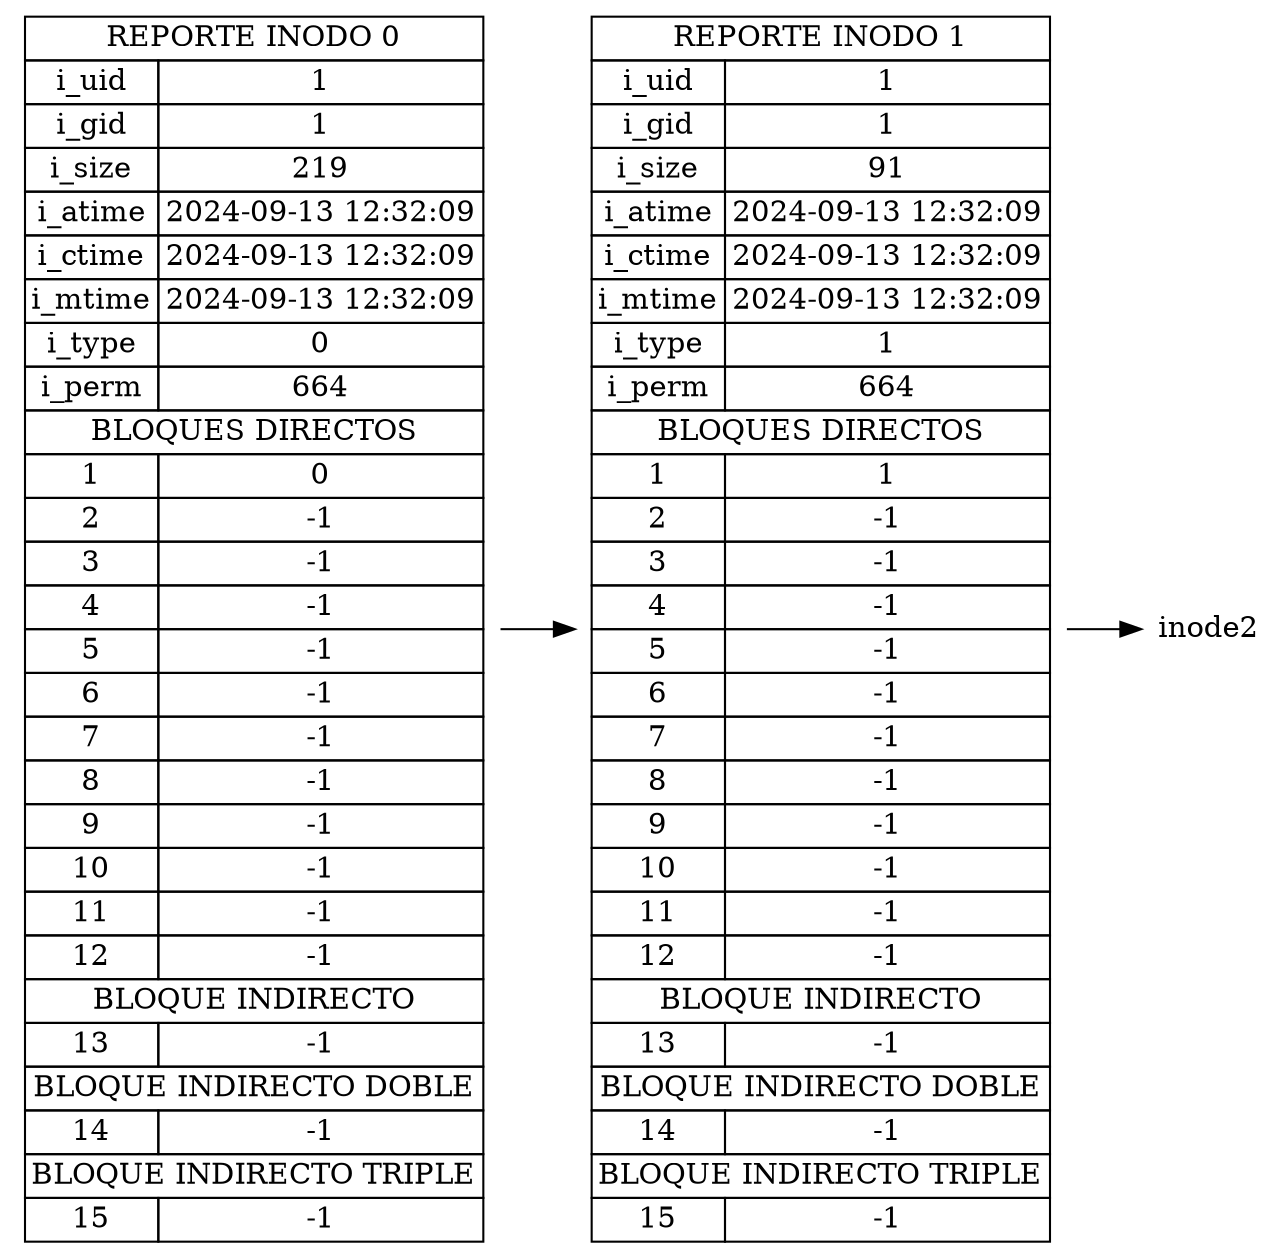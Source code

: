 digraph G {
			rankdir=LR;
			node [shape=plaintext]
	inode0 [label=<
					<table border="0" cellborder="1" cellspacing="0">
							<tr><td colspan="2"> REPORTE INODO 0 </td></tr>
							<tr><td>i_uid</td><td>1</td></tr>
							<tr><td>i_gid</td><td>1</td></tr>
							<tr><td>i_size</td><td>219</td></tr>
							<tr><td>i_atime</td><td>2024-09-13 12:32:09</td></tr>
							<tr><td>i_ctime</td><td>2024-09-13 12:32:09</td></tr>
							<tr><td>i_mtime</td><td>2024-09-13 12:32:09</td></tr>
							<tr><td>i_type</td><td>0</td></tr>
							<tr><td>i_perm</td><td>664</td></tr>
							<tr><td colspan="2">BLOQUES DIRECTOS</td></tr>
					<tr><td>1</td><td>0</td></tr><tr><td>2</td><td>-1</td></tr><tr><td>3</td><td>-1</td></tr><tr><td>4</td><td>-1</td></tr><tr><td>5</td><td>-1</td></tr><tr><td>6</td><td>-1</td></tr><tr><td>7</td><td>-1</td></tr><tr><td>8</td><td>-1</td></tr><tr><td>9</td><td>-1</td></tr><tr><td>10</td><td>-1</td></tr><tr><td>11</td><td>-1</td></tr><tr><td>12</td><td>-1</td></tr>
							<tr><td colspan="2">BLOQUE INDIRECTO</td></tr>
							<tr><td>13</td><td>-1</td></tr>
							<tr><td colspan="2">BLOQUE INDIRECTO DOBLE</td></tr>
							<tr><td>14</td><td>-1</td></tr>
							<tr><td colspan="2">BLOQUE INDIRECTO TRIPLE</td></tr>
							<tr><td>15</td><td>-1</td></tr>
					</table>>];
			inode0 -> inode1;
inode1 [label=<
					<table border="0" cellborder="1" cellspacing="0">
							<tr><td colspan="2"> REPORTE INODO 1 </td></tr>
							<tr><td>i_uid</td><td>1</td></tr>
							<tr><td>i_gid</td><td>1</td></tr>
							<tr><td>i_size</td><td>91</td></tr>
							<tr><td>i_atime</td><td>2024-09-13 12:32:09</td></tr>
							<tr><td>i_ctime</td><td>2024-09-13 12:32:09</td></tr>
							<tr><td>i_mtime</td><td>2024-09-13 12:32:09</td></tr>
							<tr><td>i_type</td><td>1</td></tr>
							<tr><td>i_perm</td><td>664</td></tr>
							<tr><td colspan="2">BLOQUES DIRECTOS</td></tr>
					<tr><td>1</td><td>1</td></tr><tr><td>2</td><td>-1</td></tr><tr><td>3</td><td>-1</td></tr><tr><td>4</td><td>-1</td></tr><tr><td>5</td><td>-1</td></tr><tr><td>6</td><td>-1</td></tr><tr><td>7</td><td>-1</td></tr><tr><td>8</td><td>-1</td></tr><tr><td>9</td><td>-1</td></tr><tr><td>10</td><td>-1</td></tr><tr><td>11</td><td>-1</td></tr><tr><td>12</td><td>-1</td></tr>
							<tr><td colspan="2">BLOQUE INDIRECTO</td></tr>
							<tr><td>13</td><td>-1</td></tr>
							<tr><td colspan="2">BLOQUE INDIRECTO DOBLE</td></tr>
							<tr><td>14</td><td>-1</td></tr>
							<tr><td colspan="2">BLOQUE INDIRECTO TRIPLE</td></tr>
							<tr><td>15</td><td>-1</td></tr>
					</table>>];
			inode1 -> inode2;
}